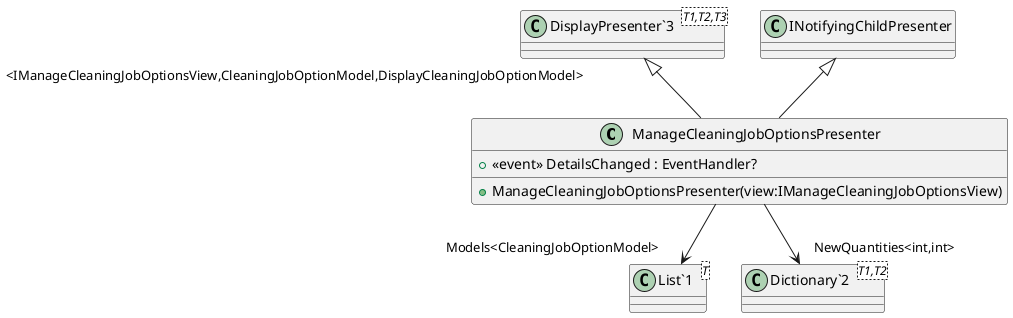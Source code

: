 @startuml
class ManageCleaningJobOptionsPresenter {
    +  <<event>> DetailsChanged : EventHandler? 
    + ManageCleaningJobOptionsPresenter(view:IManageCleaningJobOptionsView)
}
class "DisplayPresenter`3"<T1,T2,T3> {
}
class "List`1"<T> {
}
class "Dictionary`2"<T1,T2> {
}
"DisplayPresenter`3" "<IManageCleaningJobOptionsView,CleaningJobOptionModel,DisplayCleaningJobOptionModel>" <|-- ManageCleaningJobOptionsPresenter
INotifyingChildPresenter <|-- ManageCleaningJobOptionsPresenter
ManageCleaningJobOptionsPresenter --> "Models<CleaningJobOptionModel>" "List`1"
ManageCleaningJobOptionsPresenter --> "NewQuantities<int,int>" "Dictionary`2"
@enduml

